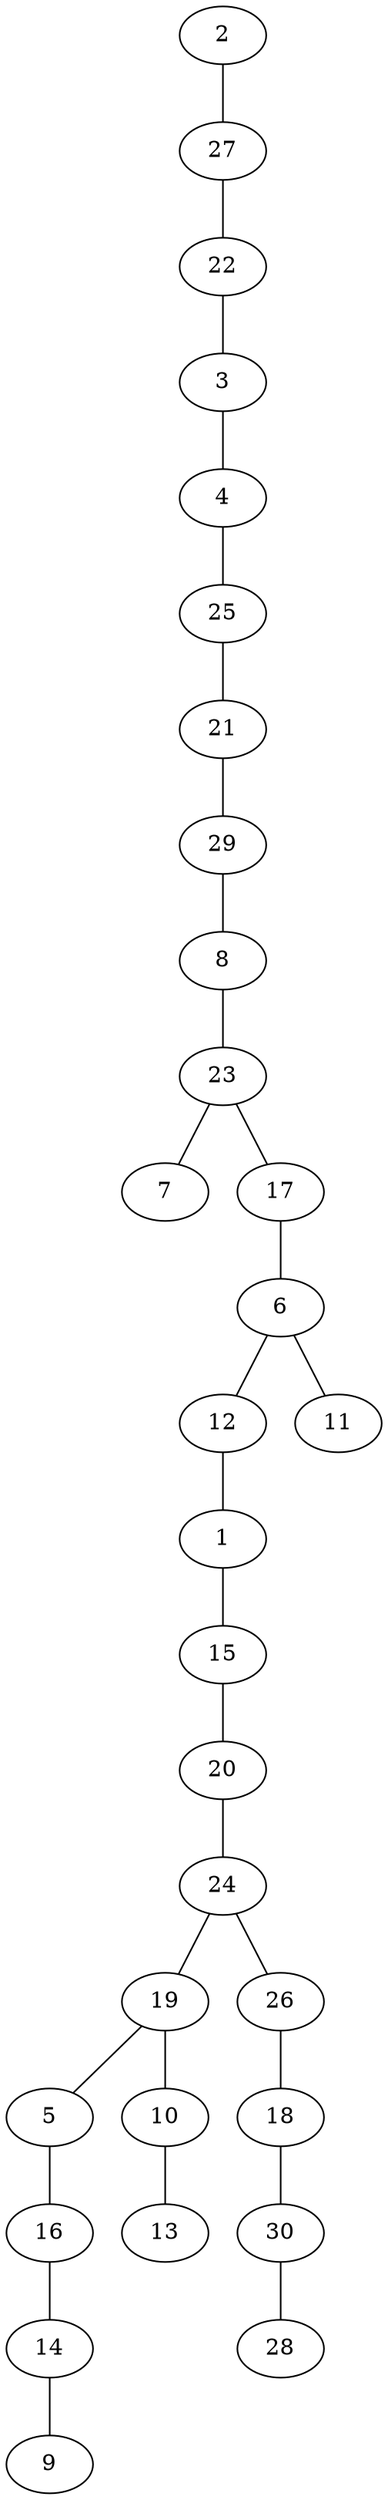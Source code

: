 graph {
2--27
27--22
22--3
3--4
4--25
25--21
21--29
29--8
8--23
23--7
23--17
17--6
6--12
12--1
1--15
15--20
20--24
24--19
19--5
5--16
16--14
14--9
19--10
10--13
24--26
26--18
18--30
30--28
6--11
}
